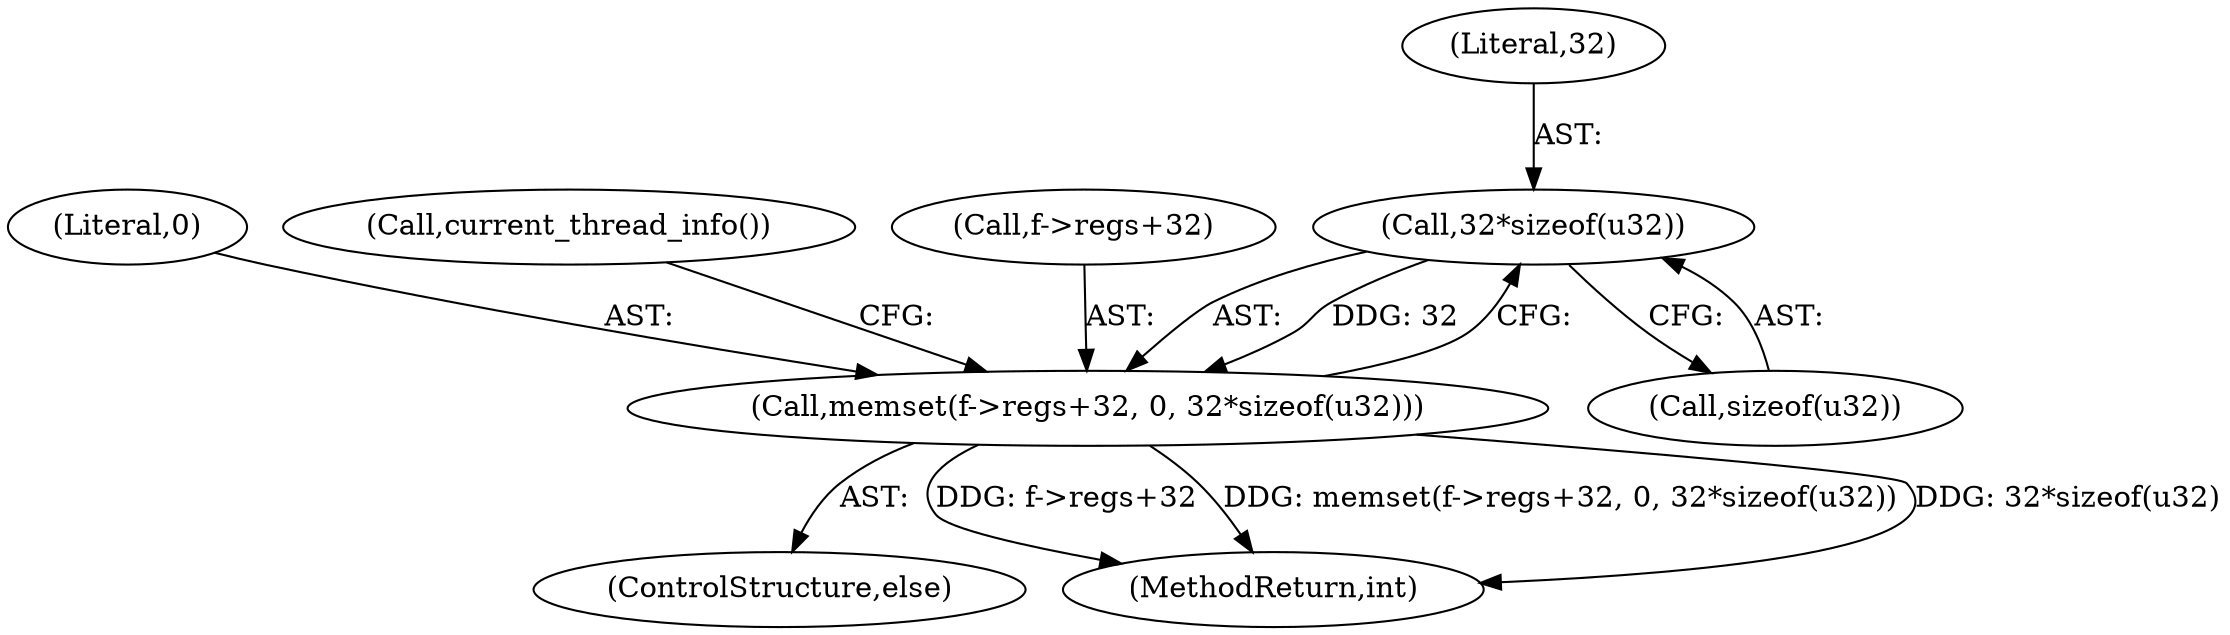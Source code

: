 digraph "0_linux_a8b0ca17b80e92faab46ee7179ba9e99ccb61233_42@API" {
"1001361" [label="(Call,32*sizeof(u32))"];
"1001354" [label="(Call,memset(f->regs+32, 0, 32*sizeof(u32)))"];
"1001354" [label="(Call,memset(f->regs+32, 0, 32*sizeof(u32)))"];
"1001363" [label="(Call,sizeof(u32))"];
"1001360" [label="(Literal,0)"];
"1001353" [label="(ControlStructure,else)"];
"1001895" [label="(MethodReturn,int)"];
"1001368" [label="(Call,current_thread_info())"];
"1001361" [label="(Call,32*sizeof(u32))"];
"1001362" [label="(Literal,32)"];
"1001355" [label="(Call,f->regs+32)"];
"1001361" -> "1001354"  [label="AST: "];
"1001361" -> "1001363"  [label="CFG: "];
"1001362" -> "1001361"  [label="AST: "];
"1001363" -> "1001361"  [label="AST: "];
"1001354" -> "1001361"  [label="CFG: "];
"1001361" -> "1001354"  [label="DDG: 32"];
"1001354" -> "1001353"  [label="AST: "];
"1001355" -> "1001354"  [label="AST: "];
"1001360" -> "1001354"  [label="AST: "];
"1001368" -> "1001354"  [label="CFG: "];
"1001354" -> "1001895"  [label="DDG: f->regs+32"];
"1001354" -> "1001895"  [label="DDG: memset(f->regs+32, 0, 32*sizeof(u32))"];
"1001354" -> "1001895"  [label="DDG: 32*sizeof(u32)"];
}
